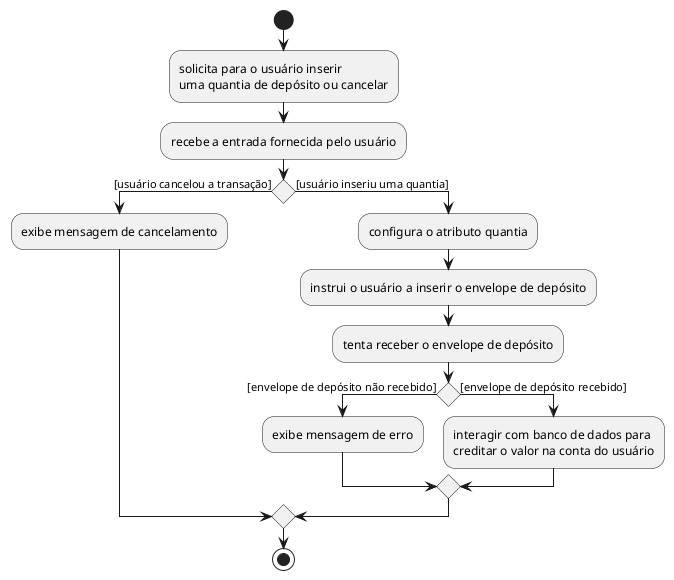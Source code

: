 @startuml
start
:solicita para o usuário inserir \numa quantia de depósito ou cancelar;
:recebe a entrada fornecida pelo usuário;
if () then ([usuário cancelou a transação])
    :exibe mensagem de cancelamento;
else ([usuário inseriu uma quantia])
    :configura o atributo quantia;
    :instrui o usuário a inserir o envelope de depósito;
    :tenta receber o envelope de depósito;
    if () then ([envelope de depósito não recebido])
        :exibe mensagem de erro;
    else ([envelope de depósito recebido])
        :interagir com banco de dados para \ncreditar o valor na conta do usuário;
    endif
endif
stop
@enduml